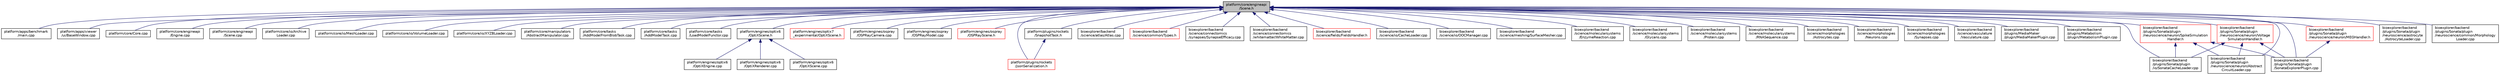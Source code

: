 digraph "platform/core/engineapi/Scene.h"
{
 // LATEX_PDF_SIZE
  edge [fontname="Helvetica",fontsize="10",labelfontname="Helvetica",labelfontsize="10"];
  node [fontname="Helvetica",fontsize="10",shape=record];
  Node1 [label="platform/core/engineapi\l/Scene.h",height=0.2,width=0.4,color="black", fillcolor="grey75", style="filled", fontcolor="black",tooltip=" "];
  Node1 -> Node2 [dir="back",color="midnightblue",fontsize="10",style="solid",fontname="Helvetica"];
  Node2 [label="platform/apps/benchmark\l/main.cpp",height=0.2,width=0.4,color="black", fillcolor="white", style="filled",URL="$d6/d12/benchmark_2main_8cpp.html",tooltip=" "];
  Node1 -> Node3 [dir="back",color="midnightblue",fontsize="10",style="solid",fontname="Helvetica"];
  Node3 [label="platform/apps/viewer\l/ui/BaseWindow.cpp",height=0.2,width=0.4,color="black", fillcolor="white", style="filled",URL="$de/d43/BaseWindow_8cpp.html",tooltip=" "];
  Node1 -> Node4 [dir="back",color="midnightblue",fontsize="10",style="solid",fontname="Helvetica"];
  Node4 [label="platform/core/Core.cpp",height=0.2,width=0.4,color="black", fillcolor="white", style="filled",URL="$d6/d27/Core_8cpp.html",tooltip=" "];
  Node1 -> Node5 [dir="back",color="midnightblue",fontsize="10",style="solid",fontname="Helvetica"];
  Node5 [label="platform/core/engineapi\l/Engine.cpp",height=0.2,width=0.4,color="black", fillcolor="white", style="filled",URL="$d6/d0c/Engine_8cpp.html",tooltip=" "];
  Node1 -> Node6 [dir="back",color="midnightblue",fontsize="10",style="solid",fontname="Helvetica"];
  Node6 [label="platform/core/engineapi\l/Scene.cpp",height=0.2,width=0.4,color="black", fillcolor="white", style="filled",URL="$de/d15/Scene_8cpp.html",tooltip=" "];
  Node1 -> Node7 [dir="back",color="midnightblue",fontsize="10",style="solid",fontname="Helvetica"];
  Node7 [label="platform/core/io/Archive\lLoader.cpp",height=0.2,width=0.4,color="black", fillcolor="white", style="filled",URL="$d6/da5/ArchiveLoader_8cpp.html",tooltip=" "];
  Node1 -> Node8 [dir="back",color="midnightblue",fontsize="10",style="solid",fontname="Helvetica"];
  Node8 [label="platform/core/io/MeshLoader.cpp",height=0.2,width=0.4,color="black", fillcolor="white", style="filled",URL="$d2/d87/MeshLoader_8cpp.html",tooltip=" "];
  Node1 -> Node9 [dir="back",color="midnightblue",fontsize="10",style="solid",fontname="Helvetica"];
  Node9 [label="platform/core/io/VolumeLoader.cpp",height=0.2,width=0.4,color="black", fillcolor="white", style="filled",URL="$dd/daa/VolumeLoader_8cpp.html",tooltip=" "];
  Node1 -> Node10 [dir="back",color="midnightblue",fontsize="10",style="solid",fontname="Helvetica"];
  Node10 [label="platform/core/io/XYZBLoader.cpp",height=0.2,width=0.4,color="black", fillcolor="white", style="filled",URL="$d7/d8e/XYZBLoader_8cpp.html",tooltip=" "];
  Node1 -> Node11 [dir="back",color="midnightblue",fontsize="10",style="solid",fontname="Helvetica"];
  Node11 [label="platform/core/manipulators\l/AbstractManipulator.cpp",height=0.2,width=0.4,color="black", fillcolor="white", style="filled",URL="$d2/d5a/AbstractManipulator_8cpp.html",tooltip=" "];
  Node1 -> Node12 [dir="back",color="midnightblue",fontsize="10",style="solid",fontname="Helvetica"];
  Node12 [label="platform/core/tasks\l/AddModelFromBlobTask.cpp",height=0.2,width=0.4,color="black", fillcolor="white", style="filled",URL="$d6/d65/AddModelFromBlobTask_8cpp.html",tooltip=" "];
  Node1 -> Node13 [dir="back",color="midnightblue",fontsize="10",style="solid",fontname="Helvetica"];
  Node13 [label="platform/core/tasks\l/AddModelTask.cpp",height=0.2,width=0.4,color="black", fillcolor="white", style="filled",URL="$dd/dd0/AddModelTask_8cpp.html",tooltip=" "];
  Node1 -> Node14 [dir="back",color="midnightblue",fontsize="10",style="solid",fontname="Helvetica"];
  Node14 [label="platform/core/tasks\l/LoadModelFunctor.cpp",height=0.2,width=0.4,color="black", fillcolor="white", style="filled",URL="$dd/d96/LoadModelFunctor_8cpp.html",tooltip=" "];
  Node1 -> Node15 [dir="back",color="midnightblue",fontsize="10",style="solid",fontname="Helvetica"];
  Node15 [label="platform/engines/optix6\l/OptiXScene.h",height=0.2,width=0.4,color="black", fillcolor="white", style="filled",URL="$d8/d2a/optix6_2OptiXScene_8h.html",tooltip=" "];
  Node15 -> Node16 [dir="back",color="midnightblue",fontsize="10",style="solid",fontname="Helvetica"];
  Node16 [label="platform/engines/optix6\l/OptiXEngine.cpp",height=0.2,width=0.4,color="black", fillcolor="white", style="filled",URL="$d7/dfd/optix6_2OptiXEngine_8cpp.html",tooltip=" "];
  Node15 -> Node17 [dir="back",color="midnightblue",fontsize="10",style="solid",fontname="Helvetica"];
  Node17 [label="platform/engines/optix6\l/OptiXRenderer.cpp",height=0.2,width=0.4,color="black", fillcolor="white", style="filled",URL="$d4/d98/optix6_2OptiXRenderer_8cpp.html",tooltip=" "];
  Node15 -> Node18 [dir="back",color="midnightblue",fontsize="10",style="solid",fontname="Helvetica"];
  Node18 [label="platform/engines/optix6\l/OptiXScene.cpp",height=0.2,width=0.4,color="black", fillcolor="white", style="filled",URL="$d9/d63/optix6_2OptiXScene_8cpp.html",tooltip=" "];
  Node1 -> Node19 [dir="back",color="midnightblue",fontsize="10",style="solid",fontname="Helvetica"];
  Node19 [label="platform/engines/optix7\l_experimental/OptiXScene.h",height=0.2,width=0.4,color="red", fillcolor="white", style="filled",URL="$d3/d54/optix7__experimental_2OptiXScene_8h.html",tooltip=" "];
  Node1 -> Node23 [dir="back",color="midnightblue",fontsize="10",style="solid",fontname="Helvetica"];
  Node23 [label="platform/engines/ospray\l/OSPRayCamera.cpp",height=0.2,width=0.4,color="black", fillcolor="white", style="filled",URL="$d4/dde/OSPRayCamera_8cpp.html",tooltip=" "];
  Node1 -> Node24 [dir="back",color="midnightblue",fontsize="10",style="solid",fontname="Helvetica"];
  Node24 [label="platform/engines/ospray\l/OSPRayModel.cpp",height=0.2,width=0.4,color="black", fillcolor="white", style="filled",URL="$d6/d96/OSPRayModel_8cpp.html",tooltip=" "];
  Node1 -> Node25 [dir="back",color="midnightblue",fontsize="10",style="solid",fontname="Helvetica"];
  Node25 [label="platform/engines/ospray\l/OSPRayScene.h",height=0.2,width=0.4,color="red", fillcolor="white", style="filled",URL="$d5/d44/OSPRayScene_8h.html",tooltip=" "];
  Node1 -> Node29 [dir="back",color="midnightblue",fontsize="10",style="solid",fontname="Helvetica"];
  Node29 [label="platform/plugins/rockets\l/jsonSerialization.h",height=0.2,width=0.4,color="red", fillcolor="white", style="filled",URL="$d4/d2c/jsonSerialization_8h.html",tooltip=" "];
  Node1 -> Node32 [dir="back",color="midnightblue",fontsize="10",style="solid",fontname="Helvetica"];
  Node32 [label="platform/plugins/rockets\l/SnapshotTask.h",height=0.2,width=0.4,color="black", fillcolor="white", style="filled",URL="$d4/de5/SnapshotTask_8h.html",tooltip=" "];
  Node32 -> Node29 [dir="back",color="midnightblue",fontsize="10",style="solid",fontname="Helvetica"];
  Node1 -> Node33 [dir="back",color="midnightblue",fontsize="10",style="solid",fontname="Helvetica"];
  Node33 [label="bioexplorer/backend\l/science/atlas/Atlas.cpp",height=0.2,width=0.4,color="black", fillcolor="white", style="filled",URL="$d3/db5/Atlas_8cpp.html",tooltip=" "];
  Node1 -> Node34 [dir="back",color="midnightblue",fontsize="10",style="solid",fontname="Helvetica"];
  Node34 [label="bioexplorer/backend\l/science/common/Types.h",height=0.2,width=0.4,color="red", fillcolor="white", style="filled",URL="$d1/d29/bioexplorer_2backend_2science_2common_2Types_8h.html",tooltip=" "];
  Node1 -> Node55 [dir="back",color="midnightblue",fontsize="10",style="solid",fontname="Helvetica"];
  Node55 [label="bioexplorer/backend\l/science/connectomics\l/synapses/SynapseEfficacy.cpp",height=0.2,width=0.4,color="black", fillcolor="white", style="filled",URL="$d7/d27/SynapseEfficacy_8cpp.html",tooltip=" "];
  Node1 -> Node57 [dir="back",color="midnightblue",fontsize="10",style="solid",fontname="Helvetica"];
  Node57 [label="bioexplorer/backend\l/science/connectomics\l/whitematter/WhiteMatter.cpp",height=0.2,width=0.4,color="black", fillcolor="white", style="filled",URL="$db/d99/WhiteMatter_8cpp.html",tooltip=" "];
  Node1 -> Node103 [dir="back",color="midnightblue",fontsize="10",style="solid",fontname="Helvetica"];
  Node103 [label="bioexplorer/backend\l/science/fields/FieldsHandler.h",height=0.2,width=0.4,color="red", fillcolor="white", style="filled",URL="$d9/d68/FieldsHandler_8h.html",tooltip=" "];
  Node1 -> Node59 [dir="back",color="midnightblue",fontsize="10",style="solid",fontname="Helvetica"];
  Node59 [label="bioexplorer/backend\l/science/io/CacheLoader.cpp",height=0.2,width=0.4,color="black", fillcolor="white", style="filled",URL="$d5/dec/CacheLoader_8cpp.html",tooltip=" "];
  Node1 -> Node61 [dir="back",color="midnightblue",fontsize="10",style="solid",fontname="Helvetica"];
  Node61 [label="bioexplorer/backend\l/science/io/OOCManager.cpp",height=0.2,width=0.4,color="black", fillcolor="white", style="filled",URL="$de/d91/OOCManager_8cpp.html",tooltip=" "];
  Node1 -> Node63 [dir="back",color="midnightblue",fontsize="10",style="solid",fontname="Helvetica"];
  Node63 [label="bioexplorer/backend\l/science/meshing/SurfaceMesher.cpp",height=0.2,width=0.4,color="black", fillcolor="white", style="filled",URL="$d8/de3/SurfaceMesher_8cpp.html",tooltip=" "];
  Node1 -> Node64 [dir="back",color="midnightblue",fontsize="10",style="solid",fontname="Helvetica"];
  Node64 [label="bioexplorer/backend\l/science/molecularsystems\l/EnzymeReaction.cpp",height=0.2,width=0.4,color="black", fillcolor="white", style="filled",URL="$db/dd8/EnzymeReaction_8cpp.html",tooltip=" "];
  Node1 -> Node87 [dir="back",color="midnightblue",fontsize="10",style="solid",fontname="Helvetica"];
  Node87 [label="bioexplorer/backend\l/science/molecularsystems\l/Glycans.cpp",height=0.2,width=0.4,color="black", fillcolor="white", style="filled",URL="$d2/ddb/Glycans_8cpp.html",tooltip=" "];
  Node1 -> Node67 [dir="back",color="midnightblue",fontsize="10",style="solid",fontname="Helvetica"];
  Node67 [label="bioexplorer/backend\l/science/molecularsystems\l/Protein.cpp",height=0.2,width=0.4,color="black", fillcolor="white", style="filled",URL="$d1/dc7/Protein_8cpp.html",tooltip=" "];
  Node1 -> Node68 [dir="back",color="midnightblue",fontsize="10",style="solid",fontname="Helvetica"];
  Node68 [label="bioexplorer/backend\l/science/molecularsystems\l/RNASequence.cpp",height=0.2,width=0.4,color="black", fillcolor="white", style="filled",URL="$da/d80/RNASequence_8cpp.html",tooltip=" "];
  Node1 -> Node69 [dir="back",color="midnightblue",fontsize="10",style="solid",fontname="Helvetica"];
  Node69 [label="bioexplorer/backend\l/science/morphologies\l/Astrocytes.cpp",height=0.2,width=0.4,color="black", fillcolor="white", style="filled",URL="$da/db7/Astrocytes_8cpp.html",tooltip=" "];
  Node1 -> Node71 [dir="back",color="midnightblue",fontsize="10",style="solid",fontname="Helvetica"];
  Node71 [label="bioexplorer/backend\l/science/morphologies\l/Neurons.cpp",height=0.2,width=0.4,color="black", fillcolor="white", style="filled",URL="$dc/d88/Neurons_8cpp.html",tooltip=" "];
  Node1 -> Node74 [dir="back",color="midnightblue",fontsize="10",style="solid",fontname="Helvetica"];
  Node74 [label="bioexplorer/backend\l/science/morphologies\l/Synapses.cpp",height=0.2,width=0.4,color="black", fillcolor="white", style="filled",URL="$df/db9/Synapses_8cpp.html",tooltip=" "];
  Node1 -> Node75 [dir="back",color="midnightblue",fontsize="10",style="solid",fontname="Helvetica"];
  Node75 [label="bioexplorer/backend\l/science/vasculature\l/Vasculature.cpp",height=0.2,width=0.4,color="black", fillcolor="white", style="filled",URL="$d2/df8/Vasculature_8cpp.html",tooltip=" "];
  Node1 -> Node104 [dir="back",color="midnightblue",fontsize="10",style="solid",fontname="Helvetica"];
  Node104 [label="bioexplorer/backend\l/plugins/MediaMaker\l/plugin/MediaMakerPlugin.cpp",height=0.2,width=0.4,color="black", fillcolor="white", style="filled",URL="$dd/d9e/MediaMakerPlugin_8cpp.html",tooltip=" "];
  Node1 -> Node102 [dir="back",color="midnightblue",fontsize="10",style="solid",fontname="Helvetica"];
  Node102 [label="bioexplorer/backend\l/plugins/Metabolism\l/plugin/MetabolismPlugin.cpp",height=0.2,width=0.4,color="black", fillcolor="white", style="filled",URL="$df/d71/MetabolismPlugin_8cpp.html",tooltip=" "];
  Node1 -> Node105 [dir="back",color="midnightblue",fontsize="10",style="solid",fontname="Helvetica"];
  Node105 [label="bioexplorer/backend\l/plugins/Sonata/plugin\l/io/SonataCacheLoader.cpp",height=0.2,width=0.4,color="black", fillcolor="white", style="filled",URL="$dc/dca/SonataCacheLoader_8cpp.html",tooltip=" "];
  Node1 -> Node106 [dir="back",color="midnightblue",fontsize="10",style="solid",fontname="Helvetica"];
  Node106 [label="bioexplorer/backend\l/plugins/Sonata/plugin\l/neuroscience/astrocyte\l/AstrocyteLoader.cpp",height=0.2,width=0.4,color="black", fillcolor="white", style="filled",URL="$da/ddc/AstrocyteLoader_8cpp.html",tooltip=" "];
  Node1 -> Node107 [dir="back",color="midnightblue",fontsize="10",style="solid",fontname="Helvetica"];
  Node107 [label="bioexplorer/backend\l/plugins/Sonata/plugin\l/neuroscience/common/Morphology\lLoader.cpp",height=0.2,width=0.4,color="black", fillcolor="white", style="filled",URL="$d5/d8e/MorphologyLoader_8cpp.html",tooltip=" "];
  Node1 -> Node108 [dir="back",color="midnightblue",fontsize="10",style="solid",fontname="Helvetica"];
  Node108 [label="bioexplorer/backend\l/plugins/Sonata/plugin\l/neuroscience/neuron/Abstract\lCircuitLoader.cpp",height=0.2,width=0.4,color="black", fillcolor="white", style="filled",URL="$d0/d7e/AbstractCircuitLoader_8cpp.html",tooltip=" "];
  Node1 -> Node109 [dir="back",color="midnightblue",fontsize="10",style="solid",fontname="Helvetica"];
  Node109 [label="bioexplorer/backend\l/plugins/Sonata/plugin\l/neuroscience/neuron/MEGHandler.h",height=0.2,width=0.4,color="red", fillcolor="white", style="filled",URL="$d9/d9c/MEGHandler_8h.html",tooltip=" "];
  Node109 -> Node111 [dir="back",color="midnightblue",fontsize="10",style="solid",fontname="Helvetica"];
  Node111 [label="bioexplorer/backend\l/plugins/Sonata/plugin\l/SonataExplorerPlugin.cpp",height=0.2,width=0.4,color="black", fillcolor="white", style="filled",URL="$d4/d2c/SonataExplorerPlugin_8cpp.html",tooltip=" "];
  Node1 -> Node112 [dir="back",color="midnightblue",fontsize="10",style="solid",fontname="Helvetica"];
  Node112 [label="bioexplorer/backend\l/plugins/Sonata/plugin\l/neuroscience/neuron/SpikeSimulation\lHandler.h",height=0.2,width=0.4,color="red", fillcolor="white", style="filled",URL="$d5/d25/plugins_2Sonata_2plugin_2neuroscience_2neuron_2SpikeSimulationHandler_8h.html",tooltip=" "];
  Node112 -> Node105 [dir="back",color="midnightblue",fontsize="10",style="solid",fontname="Helvetica"];
  Node112 -> Node108 [dir="back",color="midnightblue",fontsize="10",style="solid",fontname="Helvetica"];
  Node112 -> Node111 [dir="back",color="midnightblue",fontsize="10",style="solid",fontname="Helvetica"];
  Node1 -> Node114 [dir="back",color="midnightblue",fontsize="10",style="solid",fontname="Helvetica"];
  Node114 [label="bioexplorer/backend\l/plugins/Sonata/plugin\l/neuroscience/neuron/Voltage\lSimulationHandler.h",height=0.2,width=0.4,color="red", fillcolor="white", style="filled",URL="$d0/d58/VoltageSimulationHandler_8h.html",tooltip=" "];
  Node114 -> Node105 [dir="back",color="midnightblue",fontsize="10",style="solid",fontname="Helvetica"];
  Node114 -> Node108 [dir="back",color="midnightblue",fontsize="10",style="solid",fontname="Helvetica"];
  Node114 -> Node111 [dir="back",color="midnightblue",fontsize="10",style="solid",fontname="Helvetica"];
  Node1 -> Node111 [dir="back",color="midnightblue",fontsize="10",style="solid",fontname="Helvetica"];
}
